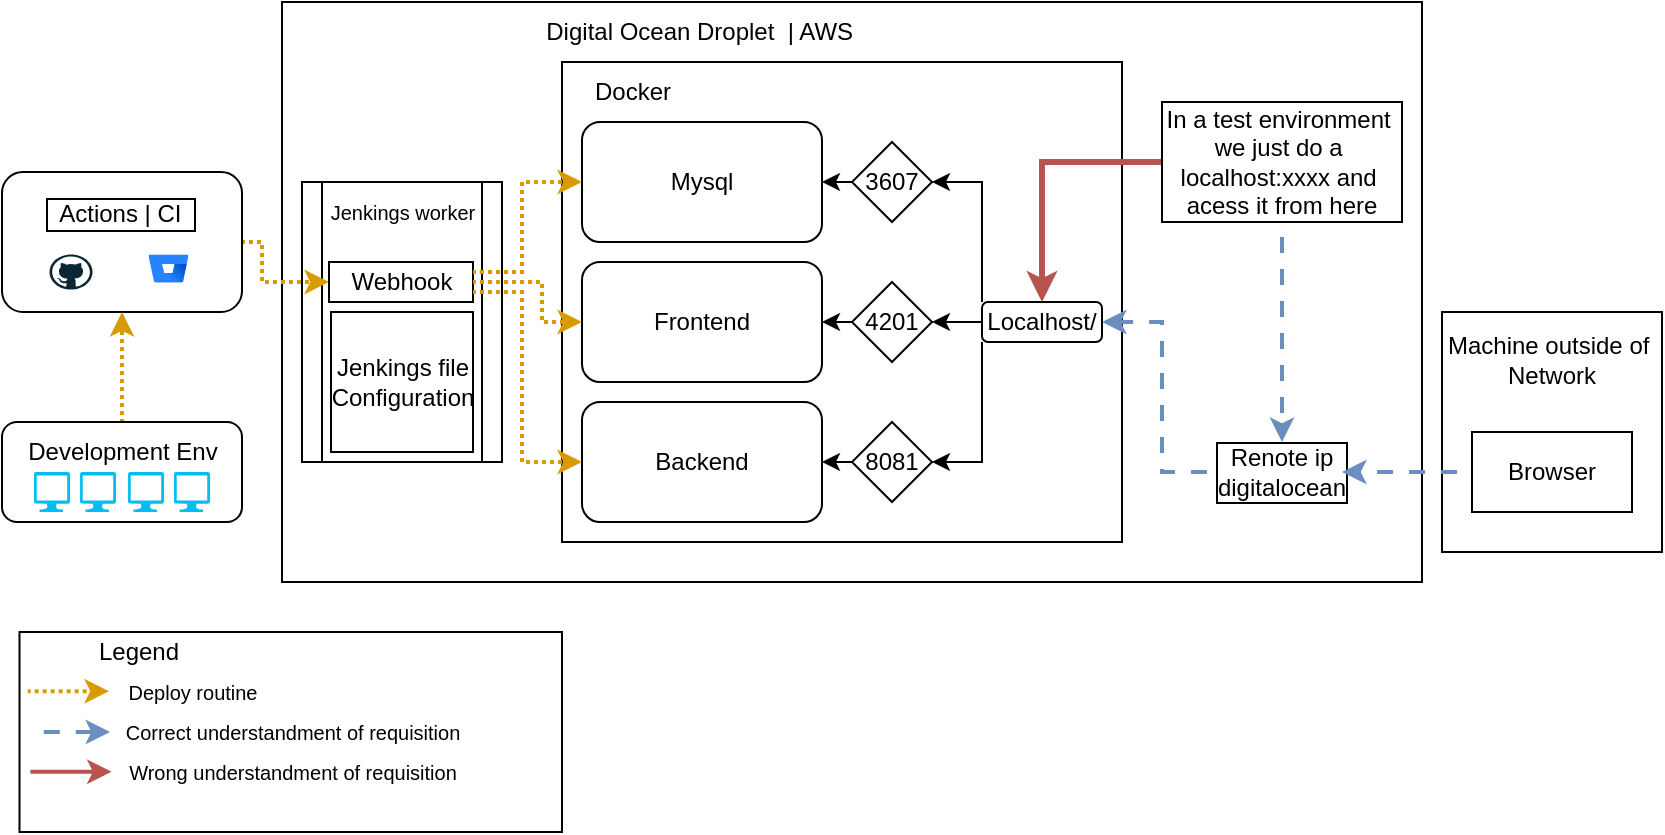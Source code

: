 <mxfile version="22.0.4" type="github">
  <diagram name="Page-1" id="SEeTiFl5rVw57Y517ee5">
    <mxGraphModel dx="989" dy="545" grid="1" gridSize="10" guides="1" tooltips="1" connect="1" arrows="1" fold="1" page="1" pageScale="1" pageWidth="850" pageHeight="1100" math="0" shadow="0">
      <root>
        <mxCell id="0" />
        <mxCell id="1" parent="0" />
        <mxCell id="GByR40YoezbTgpoBRod4-1" value="" style="rounded=0;whiteSpace=wrap;html=1;" parent="1" vertex="1">
          <mxGeometry x="150" y="70" width="570" height="290" as="geometry" />
        </mxCell>
        <mxCell id="GByR40YoezbTgpoBRod4-3" value="Machine outside of&amp;nbsp;&lt;br&gt;Network&lt;br&gt;&lt;br&gt;&lt;br&gt;&lt;br&gt;&lt;br&gt;&lt;br&gt;" style="rounded=0;whiteSpace=wrap;html=1;" parent="1" vertex="1">
          <mxGeometry x="730" y="225" width="110" height="120" as="geometry" />
        </mxCell>
        <mxCell id="GByR40YoezbTgpoBRod4-4" value="Digital Ocean Droplet&amp;nbsp; | AWS&amp;nbsp;" style="text;html=1;align=center;verticalAlign=middle;resizable=0;points=[];autosize=1;strokeColor=none;fillColor=none;" parent="1" vertex="1">
          <mxGeometry x="270" y="70" width="180" height="30" as="geometry" />
        </mxCell>
        <mxCell id="GByR40YoezbTgpoBRod4-9" value="" style="rounded=0;whiteSpace=wrap;html=1;" parent="1" vertex="1">
          <mxGeometry x="290" y="100" width="280" height="240" as="geometry" />
        </mxCell>
        <mxCell id="GByR40YoezbTgpoBRod4-10" value="Docker" style="text;html=1;align=center;verticalAlign=middle;resizable=0;points=[];autosize=1;strokeColor=none;fillColor=none;" parent="1" vertex="1">
          <mxGeometry x="295" y="100" width="60" height="30" as="geometry" />
        </mxCell>
        <mxCell id="GByR40YoezbTgpoBRod4-5" value="Mysql" style="rounded=1;whiteSpace=wrap;html=1;" parent="1" vertex="1">
          <mxGeometry x="300" y="130" width="120" height="60" as="geometry" />
        </mxCell>
        <mxCell id="GByR40YoezbTgpoBRod4-6" value="Frontend" style="rounded=1;whiteSpace=wrap;html=1;" parent="1" vertex="1">
          <mxGeometry x="300" y="200" width="120" height="60" as="geometry" />
        </mxCell>
        <mxCell id="GByR40YoezbTgpoBRod4-7" value="Backend" style="rounded=1;whiteSpace=wrap;html=1;" parent="1" vertex="1">
          <mxGeometry x="300" y="270" width="120" height="60" as="geometry" />
        </mxCell>
        <mxCell id="GByR40YoezbTgpoBRod4-14" style="edgeStyle=orthogonalEdgeStyle;rounded=0;orthogonalLoop=1;jettySize=auto;html=1;exitX=0;exitY=0.5;exitDx=0;exitDy=0;entryX=1;entryY=0.5;entryDx=0;entryDy=0;" parent="1" source="GByR40YoezbTgpoBRod4-11" target="GByR40YoezbTgpoBRod4-5" edge="1">
          <mxGeometry relative="1" as="geometry" />
        </mxCell>
        <mxCell id="GByR40YoezbTgpoBRod4-11" value="3607" style="rhombus;whiteSpace=wrap;html=1;" parent="1" vertex="1">
          <mxGeometry x="435" y="140" width="40" height="40" as="geometry" />
        </mxCell>
        <mxCell id="GByR40YoezbTgpoBRod4-15" style="edgeStyle=orthogonalEdgeStyle;rounded=0;orthogonalLoop=1;jettySize=auto;html=1;exitX=0;exitY=0.5;exitDx=0;exitDy=0;entryX=1;entryY=0.5;entryDx=0;entryDy=0;" parent="1" source="GByR40YoezbTgpoBRod4-12" target="GByR40YoezbTgpoBRod4-6" edge="1">
          <mxGeometry relative="1" as="geometry" />
        </mxCell>
        <mxCell id="GByR40YoezbTgpoBRod4-12" value="4201" style="rhombus;whiteSpace=wrap;html=1;" parent="1" vertex="1">
          <mxGeometry x="435" y="210" width="40" height="40" as="geometry" />
        </mxCell>
        <mxCell id="GByR40YoezbTgpoBRod4-16" style="edgeStyle=orthogonalEdgeStyle;rounded=0;orthogonalLoop=1;jettySize=auto;html=1;exitX=0;exitY=0.5;exitDx=0;exitDy=0;entryX=1;entryY=0.5;entryDx=0;entryDy=0;" parent="1" source="GByR40YoezbTgpoBRod4-13" target="GByR40YoezbTgpoBRod4-7" edge="1">
          <mxGeometry relative="1" as="geometry" />
        </mxCell>
        <mxCell id="GByR40YoezbTgpoBRod4-13" value="8081" style="rhombus;whiteSpace=wrap;html=1;" parent="1" vertex="1">
          <mxGeometry x="435" y="280" width="40" height="40" as="geometry" />
        </mxCell>
        <mxCell id="GByR40YoezbTgpoBRod4-19" style="edgeStyle=orthogonalEdgeStyle;rounded=0;orthogonalLoop=1;jettySize=auto;html=1;exitX=0;exitY=0;exitDx=0;exitDy=0;entryX=1;entryY=0.5;entryDx=0;entryDy=0;" parent="1" source="GByR40YoezbTgpoBRod4-18" target="GByR40YoezbTgpoBRod4-11" edge="1">
          <mxGeometry relative="1" as="geometry" />
        </mxCell>
        <mxCell id="GByR40YoezbTgpoBRod4-20" style="edgeStyle=orthogonalEdgeStyle;rounded=0;orthogonalLoop=1;jettySize=auto;html=1;exitX=0;exitY=0.5;exitDx=0;exitDy=0;entryX=1;entryY=0.5;entryDx=0;entryDy=0;" parent="1" source="GByR40YoezbTgpoBRod4-18" target="GByR40YoezbTgpoBRod4-12" edge="1">
          <mxGeometry relative="1" as="geometry" />
        </mxCell>
        <mxCell id="GByR40YoezbTgpoBRod4-21" style="edgeStyle=orthogonalEdgeStyle;rounded=0;orthogonalLoop=1;jettySize=auto;html=1;exitX=0;exitY=1;exitDx=0;exitDy=0;entryX=1;entryY=0.5;entryDx=0;entryDy=0;" parent="1" source="GByR40YoezbTgpoBRod4-18" target="GByR40YoezbTgpoBRod4-13" edge="1">
          <mxGeometry relative="1" as="geometry" />
        </mxCell>
        <mxCell id="GByR40YoezbTgpoBRod4-18" value="Localhost/" style="rounded=1;whiteSpace=wrap;html=1;" parent="1" vertex="1">
          <mxGeometry x="500" y="220" width="60" height="20" as="geometry" />
        </mxCell>
        <mxCell id="GByR40YoezbTgpoBRod4-24" style="edgeStyle=orthogonalEdgeStyle;rounded=0;orthogonalLoop=1;jettySize=auto;html=1;exitX=0;exitY=0.5;exitDx=0;exitDy=0;entryX=0.5;entryY=0;entryDx=0;entryDy=0;fillColor=#f8cecc;strokeColor=#b85450;strokeWidth=3;ignoreEdge=0;" parent="1" source="GByR40YoezbTgpoBRod4-23" target="GByR40YoezbTgpoBRod4-18" edge="1">
          <mxGeometry relative="1" as="geometry" />
        </mxCell>
        <mxCell id="GByR40YoezbTgpoBRod4-32" style="edgeStyle=orthogonalEdgeStyle;rounded=1;orthogonalLoop=1;jettySize=auto;html=1;exitX=0.5;exitY=1;exitDx=0;exitDy=0;entryX=0.5;entryY=0;entryDx=0;entryDy=0;fillColor=#dae8fc;strokeColor=#6c8ebf;strokeWidth=2;flowAnimation=1;" parent="1" source="GByR40YoezbTgpoBRod4-23" target="GByR40YoezbTgpoBRod4-28" edge="1">
          <mxGeometry relative="1" as="geometry" />
        </mxCell>
        <mxCell id="GByR40YoezbTgpoBRod4-23" value="In a test environment&amp;nbsp;&lt;br&gt;we just do a&amp;nbsp;&lt;br&gt;localhost:xxxx and&amp;nbsp;&lt;br&gt;acess it from here" style="rounded=0;whiteSpace=wrap;html=1;" parent="1" vertex="1">
          <mxGeometry x="590" y="120" width="120" height="60" as="geometry" />
        </mxCell>
        <mxCell id="GByR40YoezbTgpoBRod4-31" style="edgeStyle=orthogonalEdgeStyle;rounded=0;orthogonalLoop=1;jettySize=auto;html=1;exitX=0;exitY=0.5;exitDx=0;exitDy=0;entryX=1;entryY=0.5;entryDx=0;entryDy=0;fillColor=#dae8fc;strokeColor=#6c8ebf;strokeWidth=2;flowAnimation=1;" parent="1" source="GByR40YoezbTgpoBRod4-28" target="GByR40YoezbTgpoBRod4-18" edge="1">
          <mxGeometry relative="1" as="geometry" />
        </mxCell>
        <mxCell id="GByR40YoezbTgpoBRod4-28" value="Renote ip digitalocean&lt;br&gt;" style="text;html=1;strokeColor=none;fillColor=none;align=center;verticalAlign=middle;whiteSpace=wrap;rounded=0;labelBorderColor=default;" parent="1" vertex="1">
          <mxGeometry x="620" y="290" width="60" height="30" as="geometry" />
        </mxCell>
        <mxCell id="GByR40YoezbTgpoBRod4-30" style="edgeStyle=orthogonalEdgeStyle;orthogonalLoop=1;jettySize=auto;html=1;exitX=0;exitY=0.5;exitDx=0;exitDy=0;entryX=1;entryY=0.5;entryDx=0;entryDy=0;fillColor=#dae8fc;strokeColor=#6c8ebf;strokeWidth=2;rounded=0;flowAnimation=1;" parent="1" source="GByR40YoezbTgpoBRod4-29" target="GByR40YoezbTgpoBRod4-28" edge="1">
          <mxGeometry relative="1" as="geometry" />
        </mxCell>
        <mxCell id="GByR40YoezbTgpoBRod4-29" value="Browser" style="rounded=0;whiteSpace=wrap;html=1;" parent="1" vertex="1">
          <mxGeometry x="745" y="285" width="80" height="40" as="geometry" />
        </mxCell>
        <mxCell id="AOoldhMt0bA1JCbf55Pr-1" value="" style="shape=process;whiteSpace=wrap;html=1;backgroundOutline=1;" parent="1" vertex="1">
          <mxGeometry x="160" y="160" width="100" height="140" as="geometry" />
        </mxCell>
        <mxCell id="AOoldhMt0bA1JCbf55Pr-21" style="edgeStyle=orthogonalEdgeStyle;rounded=0;orthogonalLoop=1;jettySize=auto;html=1;exitX=1;exitY=0.5;exitDx=0;exitDy=0;entryX=0;entryY=0.5;entryDx=0;entryDy=0;fillColor=#ffe6cc;strokeColor=#d79b00;strokeWidth=2;dashed=1;dashPattern=1 1;flowAnimation=1;" parent="1" source="AOoldhMt0bA1JCbf55Pr-4" target="AOoldhMt0bA1JCbf55Pr-17" edge="1">
          <mxGeometry relative="1" as="geometry">
            <Array as="points">
              <mxPoint x="140" y="190" />
              <mxPoint x="140" y="210" />
            </Array>
          </mxGeometry>
        </mxCell>
        <mxCell id="AOoldhMt0bA1JCbf55Pr-4" value="" style="rounded=1;whiteSpace=wrap;html=1;" parent="1" vertex="1">
          <mxGeometry x="10" y="155" width="120" height="70" as="geometry" />
        </mxCell>
        <mxCell id="AOoldhMt0bA1JCbf55Pr-20" style="edgeStyle=orthogonalEdgeStyle;rounded=0;orthogonalLoop=1;jettySize=auto;html=1;exitX=0.5;exitY=0;exitDx=0;exitDy=0;entryX=0.5;entryY=1;entryDx=0;entryDy=0;strokeWidth=2;fillColor=#ffe6cc;strokeColor=#d79b00;dashed=1;dashPattern=1 1;flowAnimation=1;" parent="1" source="AOoldhMt0bA1JCbf55Pr-8" target="AOoldhMt0bA1JCbf55Pr-4" edge="1">
          <mxGeometry relative="1" as="geometry" />
        </mxCell>
        <mxCell id="AOoldhMt0bA1JCbf55Pr-8" value="" style="rounded=1;whiteSpace=wrap;html=1;" parent="1" vertex="1">
          <mxGeometry x="10" y="280" width="120" height="50" as="geometry" />
        </mxCell>
        <mxCell id="AOoldhMt0bA1JCbf55Pr-9" value="" style="verticalLabelPosition=bottom;html=1;verticalAlign=top;align=center;strokeColor=none;fillColor=#00BEF2;shape=mxgraph.azure.computer;pointerEvents=1;" parent="1" vertex="1">
          <mxGeometry x="26" y="305" width="18" height="20" as="geometry" />
        </mxCell>
        <mxCell id="AOoldhMt0bA1JCbf55Pr-10" value="" style="verticalLabelPosition=bottom;html=1;verticalAlign=top;align=center;strokeColor=none;fillColor=#00BEF2;shape=mxgraph.azure.computer;pointerEvents=1;" parent="1" vertex="1">
          <mxGeometry x="49" y="305" width="18" height="20" as="geometry" />
        </mxCell>
        <mxCell id="AOoldhMt0bA1JCbf55Pr-11" value="" style="verticalLabelPosition=bottom;html=1;verticalAlign=top;align=center;strokeColor=none;fillColor=#00BEF2;shape=mxgraph.azure.computer;pointerEvents=1;" parent="1" vertex="1">
          <mxGeometry x="73" y="305" width="18" height="20" as="geometry" />
        </mxCell>
        <mxCell id="AOoldhMt0bA1JCbf55Pr-12" value="" style="verticalLabelPosition=bottom;html=1;verticalAlign=top;align=center;strokeColor=none;fillColor=#00BEF2;shape=mxgraph.azure.computer;pointerEvents=1;" parent="1" vertex="1">
          <mxGeometry x="96" y="305" width="18" height="20" as="geometry" />
        </mxCell>
        <mxCell id="AOoldhMt0bA1JCbf55Pr-14" value="Development Env" style="text;html=1;align=center;verticalAlign=middle;resizable=0;points=[];autosize=1;strokeColor=none;fillColor=none;" parent="1" vertex="1">
          <mxGeometry x="10" y="280" width="120" height="30" as="geometry" />
        </mxCell>
        <mxCell id="AOoldhMt0bA1JCbf55Pr-2" value="" style="dashed=0;outlineConnect=0;html=1;align=center;labelPosition=center;verticalLabelPosition=bottom;verticalAlign=top;shape=mxgraph.weblogos.github" parent="1" vertex="1">
          <mxGeometry x="33.75" y="196.25" width="21.5" height="17.5" as="geometry" />
        </mxCell>
        <mxCell id="AOoldhMt0bA1JCbf55Pr-5" value="" style="shape=image;html=1;verticalAlign=top;verticalLabelPosition=bottom;labelBackgroundColor=#ffffff;imageAspect=0;aspect=fixed;image=https://cdn4.iconfinder.com/data/icons/socialcones/508/Gitlab-128.png" parent="1" vertex="1">
          <mxGeometry x="54.75" y="191" width="28" height="28" as="geometry" />
        </mxCell>
        <mxCell id="AOoldhMt0bA1JCbf55Pr-6" value="" style="image;html=1;image=img/lib/atlassian/Bitbucket_Logo.svg;" parent="1" vertex="1">
          <mxGeometry x="83.25" y="196.25" width="20" height="14" as="geometry" />
        </mxCell>
        <mxCell id="AOoldhMt0bA1JCbf55Pr-16" value="&amp;nbsp; Actions | CI&amp;nbsp;&amp;nbsp;" style="text;html=1;align=center;verticalAlign=middle;resizable=0;points=[];autosize=1;strokeColor=none;fillColor=none;labelBorderColor=default;" parent="1" vertex="1">
          <mxGeometry x="18.75" y="161" width="100" height="30" as="geometry" />
        </mxCell>
        <mxCell id="AOoldhMt0bA1JCbf55Pr-17" value="Webhook" style="rounded=0;whiteSpace=wrap;html=1;" parent="1" vertex="1">
          <mxGeometry x="173.5" y="200" width="72" height="20" as="geometry" />
        </mxCell>
        <mxCell id="AOoldhMt0bA1JCbf55Pr-18" value="Jenkings worker" style="text;html=1;align=center;verticalAlign=middle;resizable=0;points=[];autosize=1;strokeColor=none;fillColor=none;fontSize=10;" parent="1" vertex="1">
          <mxGeometry x="160" y="160" width="100" height="30" as="geometry" />
        </mxCell>
        <mxCell id="AOoldhMt0bA1JCbf55Pr-19" value="Jenkings file&lt;br&gt;Configuration" style="rounded=0;whiteSpace=wrap;html=1;" parent="1" vertex="1">
          <mxGeometry x="174.5" y="225" width="71" height="70" as="geometry" />
        </mxCell>
        <mxCell id="AOoldhMt0bA1JCbf55Pr-25" value="" style="rounded=0;whiteSpace=wrap;html=1;" parent="1" vertex="1">
          <mxGeometry x="18.75" y="385" width="271.25" height="100" as="geometry" />
        </mxCell>
        <mxCell id="AOoldhMt0bA1JCbf55Pr-26" value="Legend" style="text;html=1;align=center;verticalAlign=middle;resizable=0;points=[];autosize=1;strokeColor=none;fillColor=none;" parent="1" vertex="1">
          <mxGeometry x="47.5" y="380" width="60" height="30" as="geometry" />
        </mxCell>
        <mxCell id="AOoldhMt0bA1JCbf55Pr-27" value="" style="endArrow=classic;html=1;rounded=0;fillColor=#ffe6cc;strokeColor=#d79b00;strokeWidth=2;dashed=1;dashPattern=1 1;flowAnimation=1;" parent="1" edge="1">
          <mxGeometry width="50" height="50" relative="1" as="geometry">
            <mxPoint x="22.88" y="414.58" as="sourcePoint" />
            <mxPoint x="63.5" y="414.58" as="targetPoint" />
          </mxGeometry>
        </mxCell>
        <mxCell id="AOoldhMt0bA1JCbf55Pr-30" value="" style="endArrow=classic;html=1;rounded=0;fillColor=#dae8fc;strokeColor=#6c8ebf;strokeWidth=2;flowAnimation=1;" parent="1" edge="1">
          <mxGeometry width="50" height="50" relative="1" as="geometry">
            <mxPoint x="23.44" y="435" as="sourcePoint" />
            <mxPoint x="64.06" y="435" as="targetPoint" />
          </mxGeometry>
        </mxCell>
        <mxCell id="AOoldhMt0bA1JCbf55Pr-31" value="" style="endArrow=classic;html=1;rounded=0;fillColor=#f8cecc;strokeColor=#b85450;strokeWidth=2;" parent="1" edge="1">
          <mxGeometry width="50" height="50" relative="1" as="geometry">
            <mxPoint x="24.19" y="454.86" as="sourcePoint" />
            <mxPoint x="64.81" y="454.86" as="targetPoint" />
          </mxGeometry>
        </mxCell>
        <mxCell id="AOoldhMt0bA1JCbf55Pr-32" value="Deploy routine" style="text;html=1;align=center;verticalAlign=middle;resizable=0;points=[];autosize=1;strokeColor=none;fillColor=none;fontSize=10;" parent="1" vertex="1">
          <mxGeometry x="60" y="400" width="90" height="30" as="geometry" />
        </mxCell>
        <mxCell id="AOoldhMt0bA1JCbf55Pr-33" value="Wrong understandment of requisition" style="text;html=1;align=center;verticalAlign=middle;resizable=0;points=[];autosize=1;strokeColor=none;fillColor=none;fontSize=10;" parent="1" vertex="1">
          <mxGeometry x="60" y="440" width="190" height="30" as="geometry" />
        </mxCell>
        <mxCell id="AOoldhMt0bA1JCbf55Pr-34" value="Correct understandment of requisition" style="text;html=1;align=center;verticalAlign=middle;resizable=0;points=[];autosize=1;strokeColor=none;fillColor=none;fontSize=10;" parent="1" vertex="1">
          <mxGeometry x="60" y="420" width="190" height="30" as="geometry" />
        </mxCell>
        <mxCell id="AOoldhMt0bA1JCbf55Pr-22" style="edgeStyle=orthogonalEdgeStyle;rounded=0;orthogonalLoop=1;jettySize=auto;html=1;exitX=1;exitY=0.25;exitDx=0;exitDy=0;entryX=0;entryY=0.5;entryDx=0;entryDy=0;fillColor=#ffe6cc;strokeColor=#d79b00;strokeWidth=2;dashed=1;dashPattern=1 1;flowAnimation=1;" parent="1" source="AOoldhMt0bA1JCbf55Pr-17" target="GByR40YoezbTgpoBRod4-5" edge="1">
          <mxGeometry relative="1" as="geometry">
            <Array as="points">
              <mxPoint x="270" y="205" />
              <mxPoint x="270" y="160" />
            </Array>
          </mxGeometry>
        </mxCell>
        <mxCell id="AOoldhMt0bA1JCbf55Pr-23" style="edgeStyle=orthogonalEdgeStyle;rounded=0;orthogonalLoop=1;jettySize=auto;html=1;exitX=1;exitY=0.5;exitDx=0;exitDy=0;entryX=0;entryY=0.5;entryDx=0;entryDy=0;fillColor=#ffe6cc;strokeColor=#d79b00;strokeWidth=2;dashed=1;dashPattern=1 1;flowAnimation=1;" parent="1" source="AOoldhMt0bA1JCbf55Pr-17" target="GByR40YoezbTgpoBRod4-6" edge="1">
          <mxGeometry relative="1" as="geometry">
            <Array as="points">
              <mxPoint x="280" y="210" />
              <mxPoint x="280" y="230" />
            </Array>
          </mxGeometry>
        </mxCell>
        <mxCell id="AOoldhMt0bA1JCbf55Pr-24" style="edgeStyle=orthogonalEdgeStyle;rounded=0;orthogonalLoop=1;jettySize=auto;html=1;exitX=1;exitY=0.75;exitDx=0;exitDy=0;fillColor=#ffe6cc;strokeColor=#d79b00;strokeWidth=2;dashed=1;dashPattern=1 1;flowAnimation=1;" parent="1" source="AOoldhMt0bA1JCbf55Pr-17" target="GByR40YoezbTgpoBRod4-7" edge="1">
          <mxGeometry relative="1" as="geometry">
            <Array as="points">
              <mxPoint x="270" y="215" />
              <mxPoint x="270" y="300" />
            </Array>
          </mxGeometry>
        </mxCell>
      </root>
    </mxGraphModel>
  </diagram>
</mxfile>
